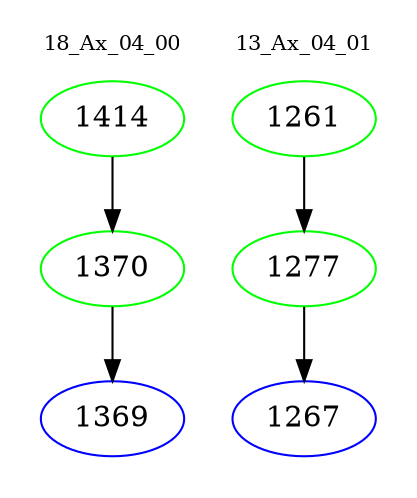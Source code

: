 digraph{
subgraph cluster_0 {
color = white
label = "18_Ax_04_00";
fontsize=10;
T0_1414 [label="1414", color="green"]
T0_1414 -> T0_1370 [color="black"]
T0_1370 [label="1370", color="green"]
T0_1370 -> T0_1369 [color="black"]
T0_1369 [label="1369", color="blue"]
}
subgraph cluster_1 {
color = white
label = "13_Ax_04_01";
fontsize=10;
T1_1261 [label="1261", color="green"]
T1_1261 -> T1_1277 [color="black"]
T1_1277 [label="1277", color="green"]
T1_1277 -> T1_1267 [color="black"]
T1_1267 [label="1267", color="blue"]
}
}
